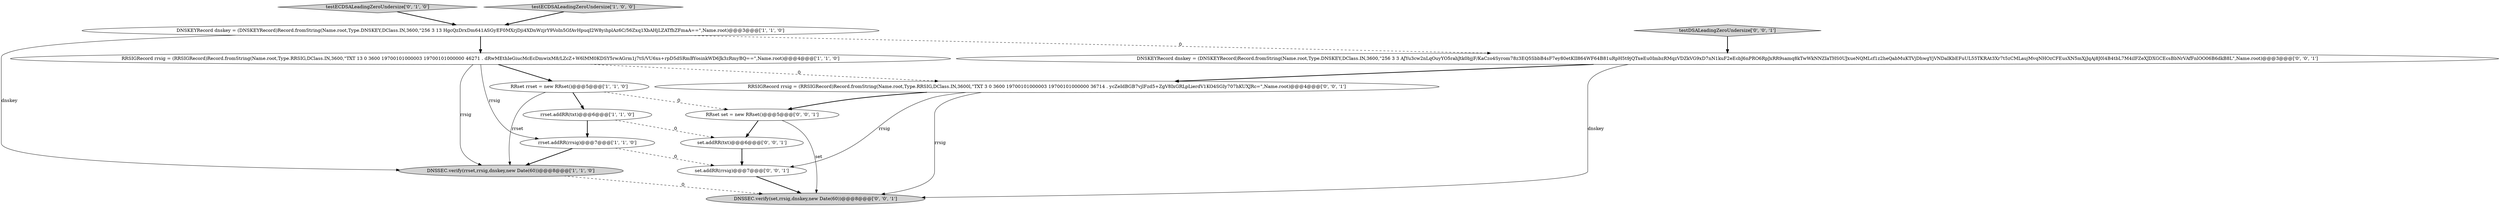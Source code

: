 digraph {
11 [style = filled, label = "DNSKEYRecord dnskey = (DNSKEYRecord)Record.fromString(Name.root,Type.DNSKEY,DClass.IN,3600,\"256 3 3 AJYu3cw2nLqOuyYO5rahJtk0bjjF/KaCzo4Syrom78z3EQ5SbbB4sF7ey80etKII864WF64B81uRpH5t9jQTxeEu0ImbzRMqzVDZkVG9xD7nN1kuF2eEcbJ6nPRO6RpJxRR9samq8kTwWkNNZIaTHS0UJxueNQMLcf1z2heQabMuKTVjDhwgYjVNDaIKbEFuUL55TKRAt3Xr7t5zCMLaujMvqNHOzCFEusXN5mXjJqAj8J0l4B4tbL7M4iIFZeXJDXGCEcsBbNrVAfFnlOO06B6dkB8L\",Name.root)@@@3@@@['0', '0', '1']", fillcolor = white, shape = ellipse image = "AAA0AAABBB3BBB"];
7 [style = filled, label = "testECDSALeadingZeroUndersize['0', '1', '0']", fillcolor = lightgray, shape = diamond image = "AAA0AAABBB2BBB"];
2 [style = filled, label = "rrset.addRR(txt)@@@6@@@['1', '1', '0']", fillcolor = white, shape = ellipse image = "AAA0AAABBB1BBB"];
1 [style = filled, label = "DNSKEYRecord dnskey = (DNSKEYRecord)Record.fromString(Name.root,Type.DNSKEY,DClass.IN,3600,\"256 3 13 HgcQzDrxDm641ASGyEF0MXrjDji4XDnWzjrY9VoIn5GfAvHpuqI2W8yihplAz6C/56Zxq1XbAHjLZATfhZFmaA==\",Name.root)@@@3@@@['1', '1', '0']", fillcolor = white, shape = ellipse image = "AAA0AAABBB1BBB"];
9 [style = filled, label = "set.addRR(rrsig)@@@7@@@['0', '0', '1']", fillcolor = white, shape = ellipse image = "AAA0AAABBB3BBB"];
10 [style = filled, label = "DNSSEC.verify(set,rrsig,dnskey,new Date(60))@@@8@@@['0', '0', '1']", fillcolor = lightgray, shape = ellipse image = "AAA0AAABBB3BBB"];
0 [style = filled, label = "testECDSALeadingZeroUndersize['1', '0', '0']", fillcolor = lightgray, shape = diamond image = "AAA0AAABBB1BBB"];
5 [style = filled, label = "RRSIGRecord rrsig = (RRSIGRecord)Record.fromString(Name.root,Type.RRSIG,DClass.IN,3600,\"TXT 13 0 3600 19700101000003 19700101000000 46271 . dRwMEthIeGiucMcEcDmwixM8/LZcZ+W6lMM0KDSY5rwAGrm1j7tS/VU6xs+rpD5dSRmBYosinkWD6Jk3zRmyBQ==\",Name.root)@@@4@@@['1', '1', '0']", fillcolor = white, shape = ellipse image = "AAA0AAABBB1BBB"];
8 [style = filled, label = "set.addRR(txt)@@@6@@@['0', '0', '1']", fillcolor = white, shape = ellipse image = "AAA0AAABBB3BBB"];
12 [style = filled, label = "RRSIGRecord rrsig = (RRSIGRecord)Record.fromString(Name.root,Type.RRSIG,DClass.IN,3600l,\"TXT 3 0 3600 19700101000003 19700101000000 36714 . ycZeIdBGB7vjlFzd5+ZgV8IxGRLpLierdV1KO4SGIy707hKUXJRc=\",Name.root)@@@4@@@['0', '0', '1']", fillcolor = white, shape = ellipse image = "AAA0AAABBB3BBB"];
13 [style = filled, label = "RRset set = new RRset()@@@5@@@['0', '0', '1']", fillcolor = white, shape = ellipse image = "AAA0AAABBB3BBB"];
4 [style = filled, label = "DNSSEC.verify(rrset,rrsig,dnskey,new Date(60))@@@8@@@['1', '1', '0']", fillcolor = lightgray, shape = ellipse image = "AAA0AAABBB1BBB"];
6 [style = filled, label = "RRset rrset = new RRset()@@@5@@@['1', '1', '0']", fillcolor = white, shape = ellipse image = "AAA0AAABBB1BBB"];
14 [style = filled, label = "testDSALeadingZeroUndersize['0', '0', '1']", fillcolor = lightgray, shape = diamond image = "AAA0AAABBB3BBB"];
3 [style = filled, label = "rrset.addRR(rrsig)@@@7@@@['1', '1', '0']", fillcolor = white, shape = ellipse image = "AAA0AAABBB1BBB"];
1->5 [style = bold, label=""];
5->12 [style = dashed, label="0"];
7->1 [style = bold, label=""];
2->3 [style = bold, label=""];
11->12 [style = bold, label=""];
9->10 [style = bold, label=""];
2->8 [style = dashed, label="0"];
3->4 [style = bold, label=""];
13->10 [style = solid, label="set"];
11->10 [style = solid, label="dnskey"];
1->4 [style = solid, label="dnskey"];
6->2 [style = bold, label=""];
12->13 [style = bold, label=""];
6->4 [style = solid, label="rrset"];
5->6 [style = bold, label=""];
6->13 [style = dashed, label="0"];
12->9 [style = solid, label="rrsig"];
5->4 [style = solid, label="rrsig"];
5->3 [style = solid, label="rrsig"];
3->9 [style = dashed, label="0"];
1->11 [style = dashed, label="0"];
0->1 [style = bold, label=""];
12->10 [style = solid, label="rrsig"];
8->9 [style = bold, label=""];
13->8 [style = bold, label=""];
4->10 [style = dashed, label="0"];
14->11 [style = bold, label=""];
}
